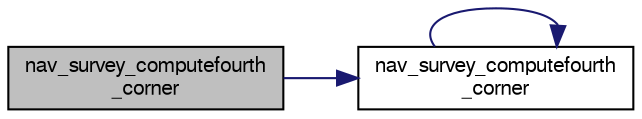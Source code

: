 digraph "nav_survey_computefourth_corner"
{
  edge [fontname="FreeSans",fontsize="10",labelfontname="FreeSans",labelfontsize="10"];
  node [fontname="FreeSans",fontsize="10",shape=record];
  rankdir="LR";
  Node1 [label="nav_survey_computefourth\l_corner",height=0.2,width=0.4,color="black", fillcolor="grey75", style="filled", fontcolor="black"];
  Node1 -> Node2 [color="midnightblue",fontsize="10",style="solid",fontname="FreeSans"];
  Node2 [label="nav_survey_computefourth\l_corner",height=0.2,width=0.4,color="black", fillcolor="white", style="filled",URL="$cartography_8c.html#a0366401c26066a706b7d423b75f2290f"];
  Node2 -> Node2 [color="midnightblue",fontsize="10",style="solid",fontname="FreeSans"];
}
